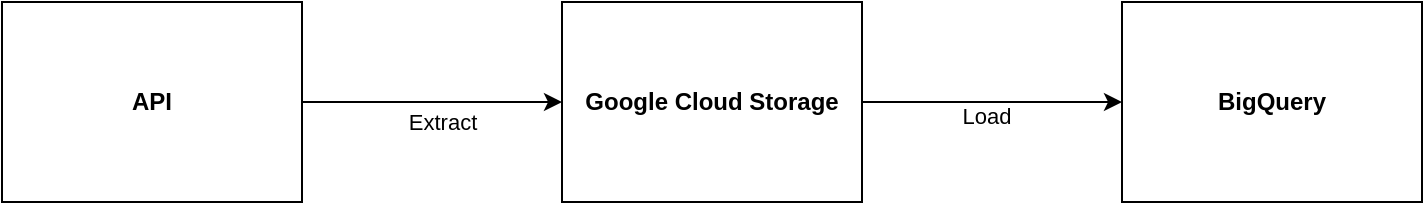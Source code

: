<mxfile version="23.1.1" type="device">
  <diagram name="Page-1" id="VjmhCGZF4VBOqAKGsLk0">
    <mxGraphModel dx="2314" dy="1064" grid="1" gridSize="10" guides="1" tooltips="1" connect="1" arrows="1" fold="1" page="1" pageScale="1" pageWidth="850" pageHeight="1100" math="0" shadow="0">
      <root>
        <mxCell id="0" />
        <mxCell id="1" parent="0" />
        <mxCell id="SyVLrARbICTGP_gaorv4-4" style="edgeStyle=orthogonalEdgeStyle;rounded=0;orthogonalLoop=1;jettySize=auto;html=1;" edge="1" parent="1" source="SyVLrARbICTGP_gaorv4-1" target="SyVLrARbICTGP_gaorv4-2">
          <mxGeometry relative="1" as="geometry" />
        </mxCell>
        <mxCell id="SyVLrARbICTGP_gaorv4-6" value="Extract" style="edgeLabel;html=1;align=center;verticalAlign=middle;resizable=0;points=[];" vertex="1" connectable="0" parent="SyVLrARbICTGP_gaorv4-4">
          <mxGeometry x="0.246" y="-4" relative="1" as="geometry">
            <mxPoint x="-11" y="6" as="offset" />
          </mxGeometry>
        </mxCell>
        <mxCell id="SyVLrARbICTGP_gaorv4-1" value="&lt;b&gt;API&lt;/b&gt;" style="rounded=0;whiteSpace=wrap;html=1;" vertex="1" parent="1">
          <mxGeometry x="70" y="270" width="150" height="100" as="geometry" />
        </mxCell>
        <mxCell id="SyVLrARbICTGP_gaorv4-5" style="edgeStyle=orthogonalEdgeStyle;rounded=0;orthogonalLoop=1;jettySize=auto;html=1;" edge="1" parent="1" source="SyVLrARbICTGP_gaorv4-2" target="SyVLrARbICTGP_gaorv4-3">
          <mxGeometry relative="1" as="geometry" />
        </mxCell>
        <mxCell id="SyVLrARbICTGP_gaorv4-2" value="&lt;b&gt;Google Cloud Storage&lt;/b&gt;" style="rounded=0;whiteSpace=wrap;html=1;" vertex="1" parent="1">
          <mxGeometry x="350" y="270" width="150" height="100" as="geometry" />
        </mxCell>
        <mxCell id="SyVLrARbICTGP_gaorv4-3" value="&lt;b&gt;BigQuery&lt;/b&gt;" style="rounded=0;whiteSpace=wrap;html=1;" vertex="1" parent="1">
          <mxGeometry x="630" y="270" width="150" height="100" as="geometry" />
        </mxCell>
        <mxCell id="SyVLrARbICTGP_gaorv4-7" value="Load" style="edgeLabel;html=1;align=center;verticalAlign=middle;resizable=0;points=[];" vertex="1" connectable="0" parent="1">
          <mxGeometry x="570" y="330" as="geometry">
            <mxPoint x="-8" y="-3" as="offset" />
          </mxGeometry>
        </mxCell>
      </root>
    </mxGraphModel>
  </diagram>
</mxfile>
